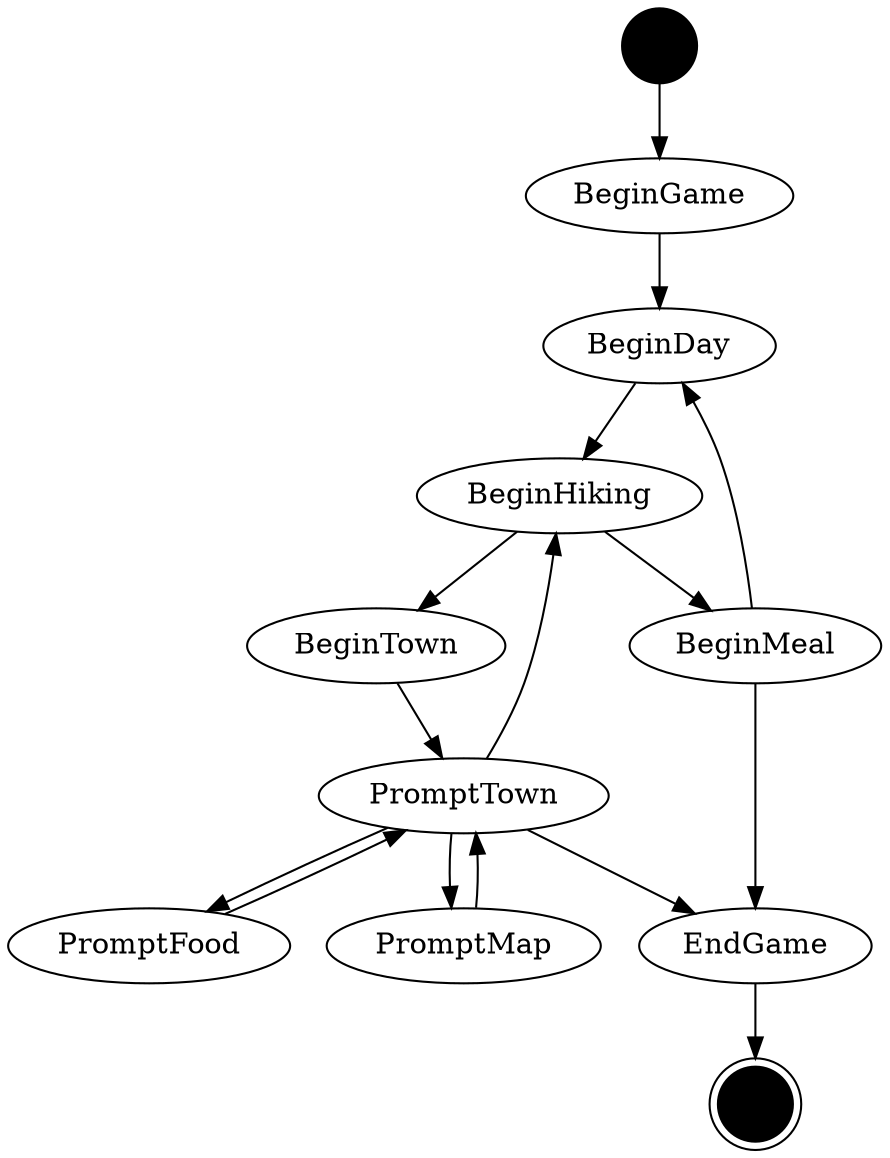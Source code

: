 digraph states {
    start [label="" shape=circle style=filled color=black]
    end [label="" shape=doublecircle style=filled color=black]
    start -> BeginGame
    BeginGame -> BeginDay
    BeginDay -> BeginHiking
    BeginHiking -> BeginTown
    BeginHiking -> BeginMeal
    BeginTown -> PromptTown
    PromptTown -> BeginHiking
    PromptTown -> PromptFood
    PromptTown -> PromptMap
    PromptTown -> EndGame
    BeginMeal -> BeginDay
    BeginMeal -> EndGame
    PromptFood -> PromptTown
    PromptMap -> PromptTown
    EndGame -> end
}
